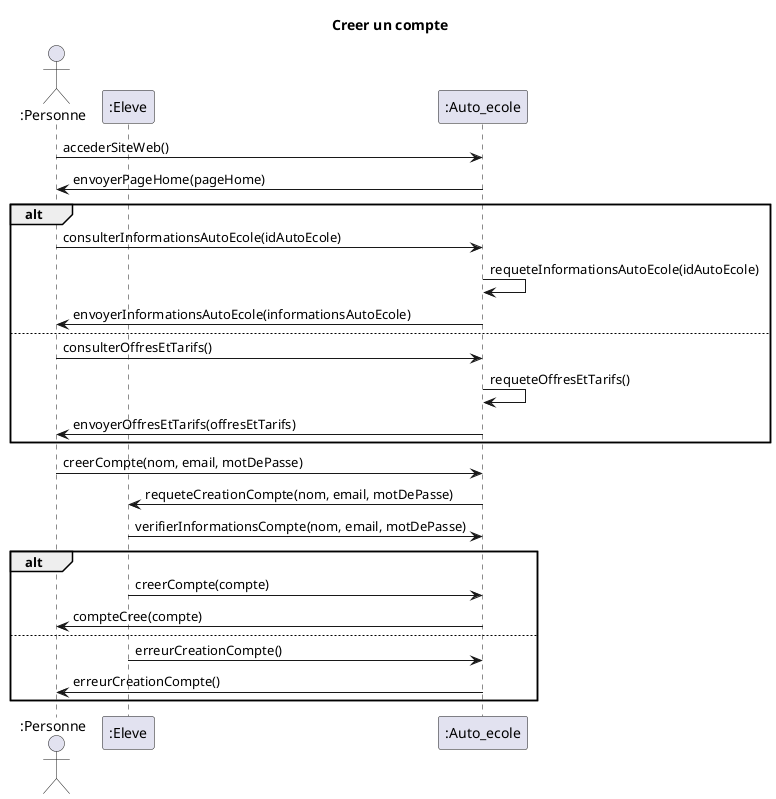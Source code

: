 @startuml
title Creer un compte

actor ":Personne" as Internaute
participant ":Eleve" as Eleve
participant ":Auto_ecole" as Auto_ecole

Internaute->Auto_ecole: accederSiteWeb()
Auto_ecole->Internaute: envoyerPageHome(pageHome)

alt
    Internaute->Auto_ecole: consulterInformationsAutoEcole(idAutoEcole)
    Auto_ecole->Auto_ecole: requeteInformationsAutoEcole(idAutoEcole)
    Auto_ecole->Internaute: envoyerInformationsAutoEcole(informationsAutoEcole)
else
    Internaute->Auto_ecole: consulterOffresEtTarifs()
    Auto_ecole->Auto_ecole: requeteOffresEtTarifs()
    Auto_ecole->Internaute: envoyerOffresEtTarifs(offresEtTarifs)
end

Internaute->Auto_ecole: creerCompte(nom, email, motDePasse)
Auto_ecole->Eleve: requeteCreationCompte(nom, email, motDePasse)
Eleve->Auto_ecole: verifierInformationsCompte(nom, email, motDePasse)
alt
    Eleve->Auto_ecole: creerCompte(compte)
    Auto_ecole->Internaute: compteCree(compte)
else
    Eleve->Auto_ecole: erreurCreationCompte()
    Auto_ecole->Internaute: erreurCreationCompte()
end
@enduml